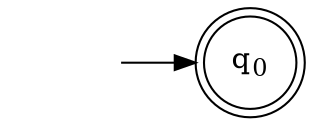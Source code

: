 digraph G{
    rankdir="LR"
    null [label= "", shape=none]
    null -> q0
    q0 [label=<q<SUB>0</SUB>> shape=doublecircle]
}
